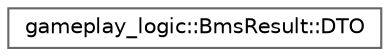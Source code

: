 digraph "Graphical Class Hierarchy"
{
 // LATEX_PDF_SIZE
  bgcolor="transparent";
  edge [fontname=Helvetica,fontsize=10,labelfontname=Helvetica,labelfontsize=10];
  node [fontname=Helvetica,fontsize=10,shape=box,height=0.2,width=0.4];
  rankdir="LR";
  Node0 [id="Node000000",label="gameplay_logic::BmsResult::DTO",height=0.2,width=0.4,color="grey40", fillcolor="white", style="filled",URL="$structgameplay__logic_1_1BmsResult_1_1DTO.html",tooltip=" "];
}
